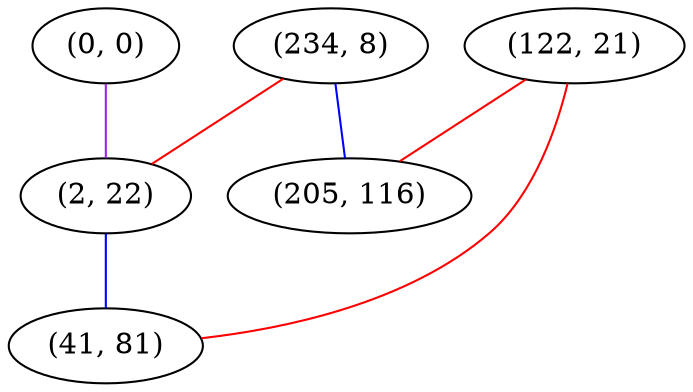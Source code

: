 graph "" {
"(234, 8)";
"(122, 21)";
"(0, 0)";
"(2, 22)";
"(41, 81)";
"(205, 116)";
"(234, 8)" -- "(205, 116)"  [color=blue, key=0, weight=3];
"(234, 8)" -- "(2, 22)"  [color=red, key=0, weight=1];
"(122, 21)" -- "(205, 116)"  [color=red, key=0, weight=1];
"(122, 21)" -- "(41, 81)"  [color=red, key=0, weight=1];
"(0, 0)" -- "(2, 22)"  [color=purple, key=0, weight=4];
"(2, 22)" -- "(41, 81)"  [color=blue, key=0, weight=3];
}
